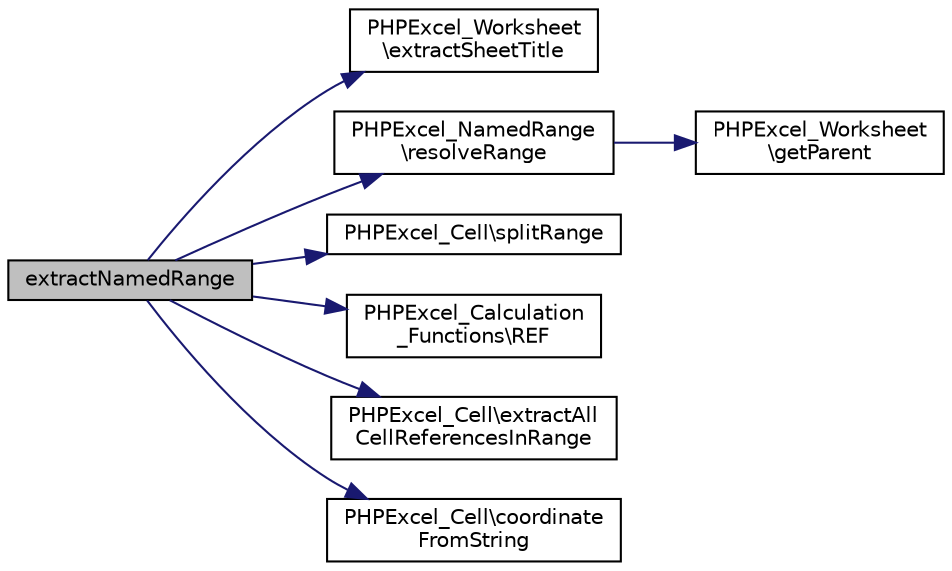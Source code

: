 digraph "extractNamedRange"
{
  edge [fontname="Helvetica",fontsize="10",labelfontname="Helvetica",labelfontsize="10"];
  node [fontname="Helvetica",fontsize="10",shape=record];
  rankdir="LR";
  Node137 [label="extractNamedRange",height=0.2,width=0.4,color="black", fillcolor="grey75", style="filled", fontcolor="black"];
  Node137 -> Node138 [color="midnightblue",fontsize="10",style="solid",fontname="Helvetica"];
  Node138 [label="PHPExcel_Worksheet\l\\extractSheetTitle",height=0.2,width=0.4,color="black", fillcolor="white", style="filled",URL="$class_p_h_p_excel___worksheet.html#af647112824779ee4dd97cb9ff63926bd"];
  Node137 -> Node139 [color="midnightblue",fontsize="10",style="solid",fontname="Helvetica"];
  Node139 [label="PHPExcel_NamedRange\l\\resolveRange",height=0.2,width=0.4,color="black", fillcolor="white", style="filled",URL="$class_p_h_p_excel___named_range.html#abcf033bf855d17978f0ae3f631da7180"];
  Node139 -> Node140 [color="midnightblue",fontsize="10",style="solid",fontname="Helvetica"];
  Node140 [label="PHPExcel_Worksheet\l\\getParent",height=0.2,width=0.4,color="black", fillcolor="white", style="filled",URL="$class_p_h_p_excel___worksheet.html#a95ecaee3537b1ad29b04ef383a57bbae"];
  Node137 -> Node141 [color="midnightblue",fontsize="10",style="solid",fontname="Helvetica"];
  Node141 [label="PHPExcel_Cell\\splitRange",height=0.2,width=0.4,color="black", fillcolor="white", style="filled",URL="$class_p_h_p_excel___cell.html#adc7bc94b7768fe290a3653ab6c6a3d8e"];
  Node137 -> Node142 [color="midnightblue",fontsize="10",style="solid",fontname="Helvetica"];
  Node142 [label="PHPExcel_Calculation\l_Functions\\REF",height=0.2,width=0.4,color="black", fillcolor="white", style="filled",URL="$class_p_h_p_excel___calculation___functions.html#a57dca31978b72792e744bf4b711673bc"];
  Node137 -> Node143 [color="midnightblue",fontsize="10",style="solid",fontname="Helvetica"];
  Node143 [label="PHPExcel_Cell\\extractAll\lCellReferencesInRange",height=0.2,width=0.4,color="black", fillcolor="white", style="filled",URL="$class_p_h_p_excel___cell.html#a63dc6fc782cd5373ee465863213dabdb"];
  Node137 -> Node144 [color="midnightblue",fontsize="10",style="solid",fontname="Helvetica"];
  Node144 [label="PHPExcel_Cell\\coordinate\lFromString",height=0.2,width=0.4,color="black", fillcolor="white", style="filled",URL="$class_p_h_p_excel___cell.html#a81e3469df94f7b5a1f5d9064575280a3"];
}
